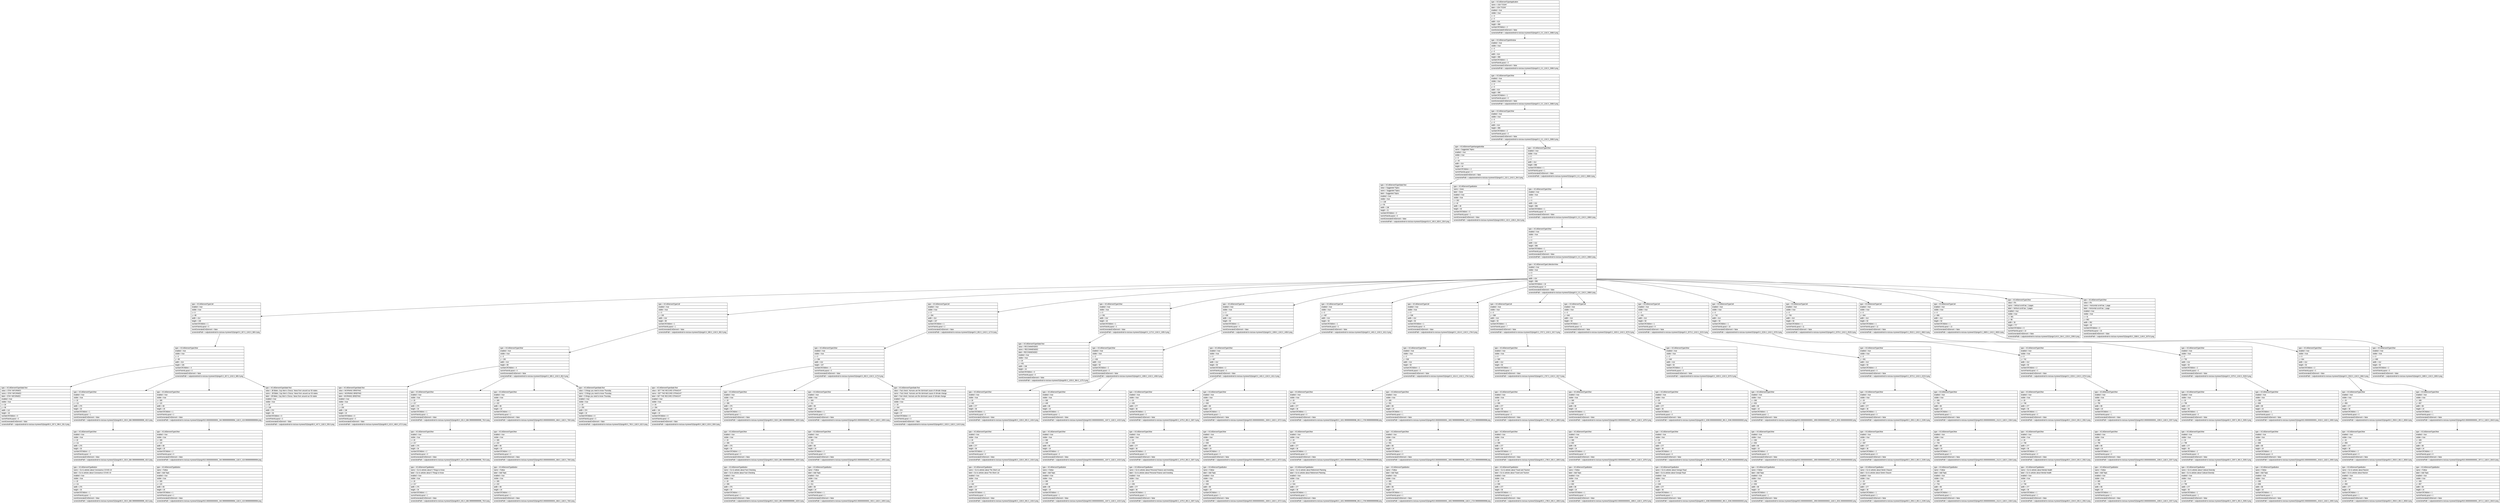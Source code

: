 digraph Layout {

	node [shape=record fontname=Arial];

	0	[label="{type = XCUIElementTypeApplication\l|name = USA TODAY\l|label = USA TODAY\l|enabled = true\l|visible = true\l|x = 0\l|y = 0\l|width = 414\l|height = 896\l|numberOfChildren = 2\l|eventGeneratedOnElement = false \l|screenshotPath = outputs/android-to-ios/usa-mynews/S2/pngs/0.0_0.0_1242.0_2688.0.png\l}"]
	1	[label="{type = XCUIElementTypeWindow\l|enabled = true\l|visible = true\l|x = 0\l|y = 0\l|width = 414\l|height = 896\l|numberOfChildren = 1\l|numInParentLayout = 0\l|eventGeneratedOnElement = false \l|screenshotPath = outputs/android-to-ios/usa-mynews/S2/pngs/0.0_0.0_1242.0_2688.0.png\l}"]
	2	[label="{type = XCUIElementTypeOther\l|enabled = true\l|visible = true\l|x = 0\l|y = 0\l|width = 414\l|height = 896\l|numberOfChildren = 1\l|numInParentLayout = 0\l|eventGeneratedOnElement = false \l|screenshotPath = outputs/android-to-ios/usa-mynews/S2/pngs/0.0_0.0_1242.0_2688.0.png\l}"]
	3	[label="{type = XCUIElementTypeOther\l|enabled = true\l|visible = true\l|x = 0\l|y = 0\l|width = 414\l|height = 896\l|numberOfChildren = 2\l|numInParentLayout = 0\l|eventGeneratedOnElement = false \l|screenshotPath = outputs/android-to-ios/usa-mynews/S2/pngs/0.0_0.0_1242.0_2688.0.png\l}"]
	4	[label="{type = XCUIElementTypeNavigationBar\l|name = Suggested Topics\l|enabled = true\l|visible = true\l|x = 0\l|y = 44\l|width = 414\l|height = 44\l|numberOfChildren = 2\l|numInParentLayout = 0\l|eventGeneratedOnElement = false \l|screenshotPath = outputs/android-to-ios/usa-mynews/S2/pngs/0.0_132.0_1242.0_264.0.png\l}"]
	5	[label="{type = XCUIElementTypeOther\l|enabled = true\l|visible = true\l|x = 0\l|y = 0\l|width = 414\l|height = 896\l|numberOfChildren = 1\l|numInParentLayout = 1\l|eventGeneratedOnElement = false \l|screenshotPath = outputs/android-to-ios/usa-mynews/S2/pngs/0.0_0.0_1242.0_2688.0.png\l}"]
	6	[label="{type = XCUIElementTypeStaticText\l|value = Suggested Topics\l|name = Suggested Topics\l|label = Suggested Topics\l|enabled = true\l|visible = true\l|x = 138\l|y = 55\l|width = 138\l|height = 21\l|numberOfChildren = 0\l|numInParentLayout = 0\l|eventGeneratedOnElement = false \l|screenshotPath = outputs/android-to-ios/usa-mynews/S2/pngs/414.0_165.0_828.0_228.0.png\l}"]
	7	[label="{type = XCUIElementTypeButton\l|name = Done\l|label = Done\l|enabled = true\l|visible = true\l|x = 353\l|y = 44\l|width = 49\l|height = 44\l|numberOfChildren = 0\l|numInParentLayout = 1\l|eventGeneratedOnElement = false \l|screenshotPath = outputs/android-to-ios/usa-mynews/S2/pngs/1059.0_132.0_1206.0_264.0.png\l}"]
	8	[label="{type = XCUIElementTypeOther\l|enabled = true\l|visible = true\l|x = 0\l|y = 0\l|width = 414\l|height = 896\l|numberOfChildren = 1\l|numInParentLayout = 0\l|eventGeneratedOnElement = false \l|screenshotPath = outputs/android-to-ios/usa-mynews/S2/pngs/0.0_0.0_1242.0_2688.0.png\l}"]
	9	[label="{type = XCUIElementTypeOther\l|enabled = true\l|visible = true\l|x = 0\l|y = 0\l|width = 414\l|height = 896\l|numberOfChildren = 1\l|numInParentLayout = 0\l|eventGeneratedOnElement = false \l|screenshotPath = outputs/android-to-ios/usa-mynews/S2/pngs/0.0_0.0_1242.0_2688.0.png\l}"]
	10	[label="{type = XCUIElementTypeCollectionView\l|enabled = true\l|visible = true\l|x = 0\l|y = 0\l|width = 414\l|height = 896\l|numberOfChildren = 16\l|numInParentLayout = 0\l|eventGeneratedOnElement = false \l|screenshotPath = outputs/android-to-ios/usa-mynews/S2/pngs/0.0_0.0_1242.0_2688.0.png\l}"]
	11	[label="{type = XCUIElementTypeCell\l|enabled = true\l|visible = true\l|x = 0\l|y = 89\l|width = 414\l|height = 106\l|numberOfChildren = 1\l|numInParentLayout = 0\l|eventGeneratedOnElement = false \l|screenshotPath = outputs/android-to-ios/usa-mynews/S2/pngs/0.0_267.0_1242.0_585.0.png\l}"]
	12	[label="{type = XCUIElementTypeCell\l|enabled = true\l|visible = true\l|x = 0\l|y = 195\l|width = 414\l|height = 89\l|numberOfChildren = 1\l|numInParentLayout = 1\l|eventGeneratedOnElement = false \l|screenshotPath = outputs/android-to-ios/usa-mynews/S2/pngs/0.0_585.0_1242.0_852.0.png\l}"]
	13	[label="{type = XCUIElementTypeCell\l|enabled = true\l|visible = true\l|x = 0\l|y = 284\l|width = 414\l|height = 107\l|numberOfChildren = 1\l|numInParentLayout = 2\l|eventGeneratedOnElement = false \l|screenshotPath = outputs/android-to-ios/usa-mynews/S2/pngs/0.0_852.0_1242.0_1173.0.png\l}"]
	14	[label="{type = XCUIElementTypeOther\l|enabled = true\l|visible = true\l|x = 0\l|y = 391\l|width = 414\l|height = 44\l|numberOfChildren = 1\l|numInParentLayout = 3\l|eventGeneratedOnElement = false \l|screenshotPath = outputs/android-to-ios/usa-mynews/S2/pngs/0.0_1173.0_1242.0_1305.0.png\l}"]
	15	[label="{type = XCUIElementTypeCell\l|enabled = true\l|visible = true\l|x = 0\l|y = 436\l|width = 414\l|height = 50\l|numberOfChildren = 1\l|numInParentLayout = 4\l|eventGeneratedOnElement = false \l|screenshotPath = outputs/android-to-ios/usa-mynews/S2/pngs/0.0_1308.0_1242.0_1458.0.png\l}"]
	16	[label="{type = XCUIElementTypeCell\l|enabled = true\l|visible = true\l|x = 0\l|y = 487\l|width = 414\l|height = 50\l|numberOfChildren = 1\l|numInParentLayout = 5\l|eventGeneratedOnElement = false \l|screenshotPath = outputs/android-to-ios/usa-mynews/S2/pngs/0.0_1461.0_1242.0_1611.0.png\l}"]
	17	[label="{type = XCUIElementTypeCell\l|enabled = true\l|visible = true\l|x = 0\l|y = 538\l|width = 414\l|height = 50\l|numberOfChildren = 1\l|numInParentLayout = 6\l|eventGeneratedOnElement = false \l|screenshotPath = outputs/android-to-ios/usa-mynews/S2/pngs/0.0_1614.0_1242.0_1764.0.png\l}"]
	18	[label="{type = XCUIElementTypeCell\l|enabled = true\l|visible = true\l|x = 0\l|y = 589\l|width = 414\l|height = 50\l|numberOfChildren = 1\l|numInParentLayout = 7\l|eventGeneratedOnElement = false \l|screenshotPath = outputs/android-to-ios/usa-mynews/S2/pngs/0.0_1767.0_1242.0_1917.0.png\l}"]
	19	[label="{type = XCUIElementTypeCell\l|enabled = true\l|visible = true\l|x = 0\l|y = 640\l|width = 414\l|height = 50\l|numberOfChildren = 1\l|numInParentLayout = 8\l|eventGeneratedOnElement = false \l|screenshotPath = outputs/android-to-ios/usa-mynews/S2/pngs/0.0_1920.0_1242.0_2070.0.png\l}"]
	20	[label="{type = XCUIElementTypeCell\l|enabled = true\l|visible = true\l|x = 0\l|y = 691\l|width = 414\l|height = 50\l|numberOfChildren = 1\l|numInParentLayout = 9\l|eventGeneratedOnElement = false \l|screenshotPath = outputs/android-to-ios/usa-mynews/S2/pngs/0.0_2073.0_1242.0_2223.0.png\l}"]
	21	[label="{type = XCUIElementTypeCell\l|enabled = true\l|visible = true\l|x = 0\l|y = 742\l|width = 414\l|height = 50\l|numberOfChildren = 1\l|numInParentLayout = 10\l|eventGeneratedOnElement = false \l|screenshotPath = outputs/android-to-ios/usa-mynews/S2/pngs/0.0_2226.0_1242.0_2376.0.png\l}"]
	22	[label="{type = XCUIElementTypeCell\l|enabled = true\l|visible = true\l|x = 0\l|y = 793\l|width = 414\l|height = 50\l|numberOfChildren = 1\l|numInParentLayout = 11\l|eventGeneratedOnElement = false \l|screenshotPath = outputs/android-to-ios/usa-mynews/S2/pngs/0.0_2379.0_1242.0_2529.0.png\l}"]
	23	[label="{type = XCUIElementTypeCell\l|enabled = true\l|visible = true\l|x = 0\l|y = 844\l|width = 414\l|height = 50\l|numberOfChildren = 1\l|numInParentLayout = 12\l|eventGeneratedOnElement = false \l|screenshotPath = outputs/android-to-ios/usa-mynews/S2/pngs/0.0_2532.0_1242.0_2682.0.png\l}"]
	24	[label="{type = XCUIElementTypeCell\l|enabled = true\l|visible = true\l|x = 0\l|y = 895\l|width = 414\l|height = 50\l|numberOfChildren = 1\l|numInParentLayout = 13\l|eventGeneratedOnElement = false \l|screenshotPath = outputs/android-to-ios/usa-mynews/S2/pngs/0.0_2685.0_1242.0_2835.0.png\l}"]
	25	[label="{type = XCUIElementTypeOther\l|value = 0%\l|name = Vertical scroll bar, 2 pages\l|label = Vertical scroll bar, 2 pages\l|enabled = true\l|visible = true\l|x = 381\l|y = 88\l|width = 30\l|height = 777\l|numberOfChildren = 0\l|numInParentLayout = 14\l|eventGeneratedOnElement = false \l|screenshotPath = outputs/android-to-ios/usa-mynews/S2/pngs/1143.0_264.0_1233.0_2595.0.png\l}"]
	26	[label="{type = XCUIElementTypeOther\l|value = 0%\l|name = Horizontal scroll bar, 1 page\l|label = Horizontal scroll bar, 1 page\l|enabled = true\l|visible = true\l|x = 31\l|y = 863\l|width = 352\l|height = 30\l|numberOfChildren = 0\l|numInParentLayout = 15\l|eventGeneratedOnElement = false \l|screenshotPath = outputs/android-to-ios/usa-mynews/S2/pngs/93.0_2589.0_1149.0_2679.0.png\l}"]
	27	[label="{type = XCUIElementTypeOther\l|enabled = true\l|visible = true\l|x = 0\l|y = 89\l|width = 414\l|height = 106\l|numberOfChildren = 4\l|numInParentLayout = 0\l|eventGeneratedOnElement = false \l|screenshotPath = outputs/android-to-ios/usa-mynews/S2/pngs/0.0_267.0_1242.0_585.0.png\l}"]
	28	[label="{type = XCUIElementTypeOther\l|enabled = true\l|visible = true\l|x = 0\l|y = 195\l|width = 414\l|height = 89\l|numberOfChildren = 4\l|numInParentLayout = 0\l|eventGeneratedOnElement = false \l|screenshotPath = outputs/android-to-ios/usa-mynews/S2/pngs/0.0_585.0_1242.0_852.0.png\l}"]
	29	[label="{type = XCUIElementTypeOther\l|enabled = true\l|visible = true\l|x = 0\l|y = 284\l|width = 414\l|height = 107\l|numberOfChildren = 4\l|numInParentLayout = 0\l|eventGeneratedOnElement = false \l|screenshotPath = outputs/android-to-ios/usa-mynews/S2/pngs/0.0_852.0_1242.0_1173.0.png\l}"]
	30	[label="{type = XCUIElementTypeStaticText\l|value = RECOMMENDED\l|name = RECOMMENDED\l|label = RECOMMENDED\l|enabled = true\l|visible = true\l|x = 20\l|y = 401\l|width = 108\l|height = 24\l|numberOfChildren = 0\l|numInParentLayout = 0\l|eventGeneratedOnElement = false \l|screenshotPath = outputs/android-to-ios/usa-mynews/S2/pngs/60.0_1203.0_384.0_1275.0.png\l}"]
	31	[label="{type = XCUIElementTypeOther\l|enabled = true\l|visible = true\l|x = 0\l|y = 436\l|width = 414\l|height = 50\l|numberOfChildren = 2\l|numInParentLayout = 0\l|eventGeneratedOnElement = false \l|screenshotPath = outputs/android-to-ios/usa-mynews/S2/pngs/0.0_1308.0_1242.0_1458.0.png\l}"]
	32	[label="{type = XCUIElementTypeOther\l|enabled = true\l|visible = true\l|x = 0\l|y = 487\l|width = 414\l|height = 50\l|numberOfChildren = 2\l|numInParentLayout = 0\l|eventGeneratedOnElement = false \l|screenshotPath = outputs/android-to-ios/usa-mynews/S2/pngs/0.0_1461.0_1242.0_1611.0.png\l}"]
	33	[label="{type = XCUIElementTypeOther\l|enabled = true\l|visible = true\l|x = 0\l|y = 538\l|width = 414\l|height = 50\l|numberOfChildren = 2\l|numInParentLayout = 0\l|eventGeneratedOnElement = false \l|screenshotPath = outputs/android-to-ios/usa-mynews/S2/pngs/0.0_1614.0_1242.0_1764.0.png\l}"]
	34	[label="{type = XCUIElementTypeOther\l|enabled = true\l|visible = true\l|x = 0\l|y = 589\l|width = 414\l|height = 50\l|numberOfChildren = 2\l|numInParentLayout = 0\l|eventGeneratedOnElement = false \l|screenshotPath = outputs/android-to-ios/usa-mynews/S2/pngs/0.0_1767.0_1242.0_1917.0.png\l}"]
	35	[label="{type = XCUIElementTypeOther\l|enabled = true\l|visible = true\l|x = 0\l|y = 640\l|width = 414\l|height = 50\l|numberOfChildren = 2\l|numInParentLayout = 0\l|eventGeneratedOnElement = false \l|screenshotPath = outputs/android-to-ios/usa-mynews/S2/pngs/0.0_1920.0_1242.0_2070.0.png\l}"]
	36	[label="{type = XCUIElementTypeOther\l|enabled = true\l|visible = true\l|x = 0\l|y = 691\l|width = 414\l|height = 50\l|numberOfChildren = 2\l|numInParentLayout = 0\l|eventGeneratedOnElement = false \l|screenshotPath = outputs/android-to-ios/usa-mynews/S2/pngs/0.0_2073.0_1242.0_2223.0.png\l}"]
	37	[label="{type = XCUIElementTypeOther\l|enabled = true\l|visible = true\l|x = 0\l|y = 742\l|width = 414\l|height = 50\l|numberOfChildren = 2\l|numInParentLayout = 0\l|eventGeneratedOnElement = false \l|screenshotPath = outputs/android-to-ios/usa-mynews/S2/pngs/0.0_2226.0_1242.0_2376.0.png\l}"]
	38	[label="{type = XCUIElementTypeOther\l|enabled = true\l|visible = true\l|x = 0\l|y = 793\l|width = 414\l|height = 50\l|numberOfChildren = 2\l|numInParentLayout = 0\l|eventGeneratedOnElement = false \l|screenshotPath = outputs/android-to-ios/usa-mynews/S2/pngs/0.0_2379.0_1242.0_2529.0.png\l}"]
	39	[label="{type = XCUIElementTypeOther\l|enabled = true\l|visible = true\l|x = 0\l|y = 844\l|width = 414\l|height = 50\l|numberOfChildren = 2\l|numInParentLayout = 0\l|eventGeneratedOnElement = false \l|screenshotPath = outputs/android-to-ios/usa-mynews/S2/pngs/0.0_2532.0_1242.0_2682.0.png\l}"]
	40	[label="{type = XCUIElementTypeOther\l|enabled = true\l|visible = true\l|x = 0\l|y = 895\l|width = 414\l|height = 50\l|numberOfChildren = 2\l|numInParentLayout = 0\l|eventGeneratedOnElement = false \l|screenshotPath = outputs/android-to-ios/usa-mynews/S2/pngs/0.0_2685.0_1242.0_2835.0.png\l}"]
	41	[label="{type = XCUIElementTypeStaticText\l|value = STAY INFORMED\l|name = STAY INFORMED\l|label = STAY INFORMED\l|enabled = true\l|visible = true\l|x = 20\l|y = 99\l|width = 112\l|height = 18\l|numberOfChildren = 0\l|numInParentLayout = 0\l|eventGeneratedOnElement = false \l|screenshotPath = outputs/android-to-ios/usa-mynews/S2/pngs/60.0_297.0_396.0_351.0.png\l}"]
	42	[label="{type = XCUIElementTypeOther\l|enabled = true\l|visible = true\l|x = 20\l|y = 111\l|width = 275\l|height = 33\l|numberOfChildren = 1\l|numInParentLayout = 1\l|eventGeneratedOnElement = false \l|screenshotPath = outputs/android-to-ios/usa-mynews/S2/pngs/60.0_333.0_884.9999999999999_432.0.png\l}"]
	43	[label="{type = XCUIElementTypeOther\l|enabled = true\l|visible = true\l|x = 305\l|y = 115\l|width = 89\l|height = 25\l|numberOfChildren = 1\l|numInParentLayout = 2\l|eventGeneratedOnElement = false \l|screenshotPath = outputs/android-to-ios/usa-mynews/S2/pngs/915.0000000000001_344.99999999999994_1182.0_419.99999999999994.png\l}"]
	44	[label="{type = XCUIElementTypeStaticText\l|value = Jill Biden, Gay Men’s Chorus: News from around our 50 states\l|name = Jill Biden, Gay Men’s Chorus: News from around our 50 states\l|label = Jill Biden, Gay Men’s Chorus: News from around our 50 states\l|enabled = true\l|visible = true\l|x = 20\l|y = 149\l|width = 374\l|height = 36\l|numberOfChildren = 0\l|numInParentLayout = 3\l|eventGeneratedOnElement = false \l|screenshotPath = outputs/android-to-ios/usa-mynews/S2/pngs/60.0_447.0_1182.0_555.0.png\l}"]
	45	[label="{type = XCUIElementTypeStaticText\l|value = MORNING BRIEFING\l|name = MORNING BRIEFING\l|label = MORNING BRIEFING\l|enabled = true\l|visible = true\l|x = 20\l|y = 205\l|width = 136\l|height = 19\l|numberOfChildren = 0\l|numInParentLayout = 0\l|eventGeneratedOnElement = false \l|screenshotPath = outputs/android-to-ios/usa-mynews/S2/pngs/60.0_615.0_468.0_672.0.png\l}"]
	46	[label="{type = XCUIElementTypeOther\l|enabled = true\l|visible = true\l|x = 20\l|y = 217\l|width = 275\l|height = 34\l|numberOfChildren = 1\l|numInParentLayout = 1\l|eventGeneratedOnElement = false \l|screenshotPath = outputs/android-to-ios/usa-mynews/S2/pngs/60.0_651.0_884.9999999999999_753.0.png\l}"]
	47	[label="{type = XCUIElementTypeOther\l|enabled = true\l|visible = true\l|x = 305\l|y = 222\l|width = 89\l|height = 24\l|numberOfChildren = 1\l|numInParentLayout = 2\l|eventGeneratedOnElement = false \l|screenshotPath = outputs/android-to-ios/usa-mynews/S2/pngs/915.0000000000001_666.0_1182.0_738.0.png\l}"]
	48	[label="{type = XCUIElementTypeStaticText\l|value = 5 things you need to know Thursday\l|name = 5 things you need to know Thursday\l|label = 5 things you need to know Thursday\l|enabled = true\l|visible = true\l|x = 20\l|y = 255\l|width = 374\l|height = 19\l|numberOfChildren = 0\l|numInParentLayout = 3\l|eventGeneratedOnElement = false \l|screenshotPath = outputs/android-to-ios/usa-mynews/S2/pngs/60.0_765.0_1182.0_822.0.png\l}"]
	49	[label="{type = XCUIElementTypeStaticText\l|value = SET THE RECORD STRAIGHT\l|name = SET THE RECORD STRAIGHT\l|label = SET THE RECORD STRAIGHT\l|enabled = true\l|visible = true\l|x = 20\l|y = 294\l|width = 191\l|height = 19\l|numberOfChildren = 0\l|numInParentLayout = 0\l|eventGeneratedOnElement = false \l|screenshotPath = outputs/android-to-ios/usa-mynews/S2/pngs/60.0_882.0_633.0_939.0.png\l}"]
	50	[label="{type = XCUIElementTypeOther\l|enabled = true\l|visible = true\l|x = 20\l|y = 306\l|width = 275\l|height = 34\l|numberOfChildren = 1\l|numInParentLayout = 1\l|eventGeneratedOnElement = false \l|screenshotPath = outputs/android-to-ios/usa-mynews/S2/pngs/60.0_918.0_884.9999999999999_1020.0.png\l}"]
	51	[label="{type = XCUIElementTypeOther\l|enabled = true\l|visible = true\l|x = 305\l|y = 311\l|width = 89\l|height = 24\l|numberOfChildren = 1\l|numInParentLayout = 2\l|eventGeneratedOnElement = false \l|screenshotPath = outputs/android-to-ios/usa-mynews/S2/pngs/915.0000000000001_933.0_1182.0_1005.0.png\l}"]
	52	[label="{type = XCUIElementTypeStaticText\l|value = Fact check: Humans are the dominant cause of climate change\l|name = Fact check: Humans are the dominant cause of climate change\l|label = Fact check: Humans are the dominant cause of climate change\l|enabled = true\l|visible = true\l|x = 20\l|y = 344\l|width = 374\l|height = 37\l|numberOfChildren = 0\l|numInParentLayout = 3\l|eventGeneratedOnElement = false \l|screenshotPath = outputs/android-to-ios/usa-mynews/S2/pngs/60.0_1032.0_1182.0_1143.0.png\l}"]
	53	[label="{type = XCUIElementTypeOther\l|enabled = true\l|visible = true\l|x = 20\l|y = 442\l|width = 277\l|height = 36\l|numberOfChildren = 1\l|numInParentLayout = 0\l|eventGeneratedOnElement = false \l|screenshotPath = outputs/android-to-ios/usa-mynews/S2/pngs/60.0_1326.0_891.0_1434.0.png\l}"]
	54	[label="{type = XCUIElementTypeOther\l|enabled = true\l|visible = true\l|x = 305\l|y = 449\l|width = 89\l|height = 24\l|numberOfChildren = 1\l|numInParentLayout = 1\l|eventGeneratedOnElement = false \l|screenshotPath = outputs/android-to-ios/usa-mynews/S2/pngs/915.0000000000001_1347.0_1182.0_1419.0.png\l}"]
	55	[label="{type = XCUIElementTypeOther\l|enabled = true\l|visible = true\l|x = 20\l|y = 493\l|width = 277\l|height = 36\l|numberOfChildren = 1\l|numInParentLayout = 0\l|eventGeneratedOnElement = false \l|screenshotPath = outputs/android-to-ios/usa-mynews/S2/pngs/60.0_1479.0_891.0_1587.0.png\l}"]
	56	[label="{type = XCUIElementTypeOther\l|enabled = true\l|visible = true\l|x = 305\l|y = 500\l|width = 89\l|height = 24\l|numberOfChildren = 1\l|numInParentLayout = 1\l|eventGeneratedOnElement = false \l|screenshotPath = outputs/android-to-ios/usa-mynews/S2/pngs/915.0000000000001_1500.0_1182.0_1572.0.png\l}"]
	57	[label="{type = XCUIElementTypeOther\l|enabled = true\l|visible = true\l|x = 20\l|y = 544\l|width = 277\l|height = 36\l|numberOfChildren = 1\l|numInParentLayout = 0\l|eventGeneratedOnElement = false \l|screenshotPath = outputs/android-to-ios/usa-mynews/S2/pngs/60.0_1631.9999999999998_891.0_1739.9999999999998.png\l}"]
	58	[label="{type = XCUIElementTypeOther\l|enabled = true\l|visible = true\l|x = 305\l|y = 551\l|width = 89\l|height = 24\l|numberOfChildren = 1\l|numInParentLayout = 1\l|eventGeneratedOnElement = false \l|screenshotPath = outputs/android-to-ios/usa-mynews/S2/pngs/915.0000000000001_1652.9999999999998_1182.0_1724.9999999999998.png\l}"]
	59	[label="{type = XCUIElementTypeOther\l|enabled = true\l|visible = true\l|x = 20\l|y = 595\l|width = 277\l|height = 36\l|numberOfChildren = 1\l|numInParentLayout = 0\l|eventGeneratedOnElement = false \l|screenshotPath = outputs/android-to-ios/usa-mynews/S2/pngs/60.0_1785.0_891.0_1893.0.png\l}"]
	60	[label="{type = XCUIElementTypeOther\l|enabled = true\l|visible = true\l|x = 305\l|y = 602\l|width = 89\l|height = 24\l|numberOfChildren = 1\l|numInParentLayout = 1\l|eventGeneratedOnElement = false \l|screenshotPath = outputs/android-to-ios/usa-mynews/S2/pngs/915.0000000000001_1806.0_1182.0_1878.0.png\l}"]
	61	[label="{type = XCUIElementTypeOther\l|enabled = true\l|visible = true\l|x = 20\l|y = 646\l|width = 277\l|height = 36\l|numberOfChildren = 1\l|numInParentLayout = 0\l|eventGeneratedOnElement = false \l|screenshotPath = outputs/android-to-ios/usa-mynews/S2/pngs/60.0_1938.0000000000002_891.0_2046.0000000000002.png\l}"]
	62	[label="{type = XCUIElementTypeOther\l|enabled = true\l|visible = true\l|x = 305\l|y = 653\l|width = 89\l|height = 24\l|numberOfChildren = 1\l|numInParentLayout = 1\l|eventGeneratedOnElement = false \l|screenshotPath = outputs/android-to-ios/usa-mynews/S2/pngs/915.0000000000001_1959.0000000000002_1182.0_2031.0000000000002.png\l}"]
	63	[label="{type = XCUIElementTypeOther\l|enabled = true\l|visible = true\l|x = 20\l|y = 697\l|width = 277\l|height = 36\l|numberOfChildren = 1\l|numInParentLayout = 0\l|eventGeneratedOnElement = false \l|screenshotPath = outputs/android-to-ios/usa-mynews/S2/pngs/60.0_2091.0_891.0_2199.0.png\l}"]
	64	[label="{type = XCUIElementTypeOther\l|enabled = true\l|visible = true\l|x = 305\l|y = 704\l|width = 89\l|height = 24\l|numberOfChildren = 1\l|numInParentLayout = 1\l|eventGeneratedOnElement = false \l|screenshotPath = outputs/android-to-ios/usa-mynews/S2/pngs/915.0000000000001_2112.0_1182.0_2184.0.png\l}"]
	65	[label="{type = XCUIElementTypeOther\l|enabled = true\l|visible = true\l|x = 20\l|y = 748\l|width = 277\l|height = 36\l|numberOfChildren = 1\l|numInParentLayout = 0\l|eventGeneratedOnElement = false \l|screenshotPath = outputs/android-to-ios/usa-mynews/S2/pngs/60.0_2244.0_891.0_2352.0.png\l}"]
	66	[label="{type = XCUIElementTypeOther\l|enabled = true\l|visible = true\l|x = 305\l|y = 755\l|width = 89\l|height = 24\l|numberOfChildren = 1\l|numInParentLayout = 1\l|eventGeneratedOnElement = false \l|screenshotPath = outputs/android-to-ios/usa-mynews/S2/pngs/915.0000000000001_2265.0_1182.0_2337.0.png\l}"]
	67	[label="{type = XCUIElementTypeOther\l|enabled = true\l|visible = true\l|x = 20\l|y = 799\l|width = 277\l|height = 36\l|numberOfChildren = 1\l|numInParentLayout = 0\l|eventGeneratedOnElement = false \l|screenshotPath = outputs/android-to-ios/usa-mynews/S2/pngs/60.0_2397.0_891.0_2505.0.png\l}"]
	68	[label="{type = XCUIElementTypeOther\l|enabled = true\l|visible = true\l|x = 305\l|y = 806\l|width = 89\l|height = 24\l|numberOfChildren = 1\l|numInParentLayout = 1\l|eventGeneratedOnElement = false \l|screenshotPath = outputs/android-to-ios/usa-mynews/S2/pngs/915.0000000000001_2418.0_1182.0_2490.0.png\l}"]
	69	[label="{type = XCUIElementTypeOther\l|enabled = true\l|visible = true\l|x = 20\l|y = 850\l|width = 277\l|height = 36\l|numberOfChildren = 1\l|numInParentLayout = 0\l|eventGeneratedOnElement = false \l|screenshotPath = outputs/android-to-ios/usa-mynews/S2/pngs/60.0_2550.0_891.0_2658.0.png\l}"]
	70	[label="{type = XCUIElementTypeOther\l|enabled = true\l|visible = true\l|x = 305\l|y = 857\l|width = 89\l|height = 24\l|numberOfChildren = 1\l|numInParentLayout = 1\l|eventGeneratedOnElement = false \l|screenshotPath = outputs/android-to-ios/usa-mynews/S2/pngs/915.0000000000001_2571.0_1182.0_2643.0.png\l}"]
	71	[label="{type = XCUIElementTypeOther\l|enabled = true\l|visible = true\l|x = 20\l|y = 111\l|width = 275\l|height = 33\l|numberOfChildren = 2\l|numInParentLayout = 0\l|eventGeneratedOnElement = false \l|screenshotPath = outputs/android-to-ios/usa-mynews/S2/pngs/60.0_333.0_884.9999999999999_432.0.png\l}"]
	72	[label="{type = XCUIElementTypeOther\l|enabled = true\l|visible = true\l|x = 305\l|y = 115\l|width = 89\l|height = 25\l|numberOfChildren = 2\l|numInParentLayout = 0\l|eventGeneratedOnElement = false \l|screenshotPath = outputs/android-to-ios/usa-mynews/S2/pngs/915.0000000000001_344.99999999999994_1182.0_419.99999999999994.png\l}"]
	73	[label="{type = XCUIElementTypeOther\l|enabled = true\l|visible = true\l|x = 20\l|y = 217\l|width = 275\l|height = 34\l|numberOfChildren = 2\l|numInParentLayout = 0\l|eventGeneratedOnElement = false \l|screenshotPath = outputs/android-to-ios/usa-mynews/S2/pngs/60.0_651.0_884.9999999999999_753.0.png\l}"]
	74	[label="{type = XCUIElementTypeOther\l|enabled = true\l|visible = true\l|x = 305\l|y = 222\l|width = 89\l|height = 24\l|numberOfChildren = 2\l|numInParentLayout = 0\l|eventGeneratedOnElement = false \l|screenshotPath = outputs/android-to-ios/usa-mynews/S2/pngs/915.0000000000001_666.0_1182.0_738.0.png\l}"]
	75	[label="{type = XCUIElementTypeOther\l|enabled = true\l|visible = true\l|x = 20\l|y = 306\l|width = 275\l|height = 34\l|numberOfChildren = 2\l|numInParentLayout = 0\l|eventGeneratedOnElement = false \l|screenshotPath = outputs/android-to-ios/usa-mynews/S2/pngs/60.0_918.0_884.9999999999999_1020.0.png\l}"]
	76	[label="{type = XCUIElementTypeOther\l|enabled = true\l|visible = true\l|x = 305\l|y = 311\l|width = 89\l|height = 24\l|numberOfChildren = 2\l|numInParentLayout = 0\l|eventGeneratedOnElement = false \l|screenshotPath = outputs/android-to-ios/usa-mynews/S2/pngs/915.0000000000001_933.0_1182.0_1005.0.png\l}"]
	77	[label="{type = XCUIElementTypeOther\l|enabled = true\l|visible = true\l|x = 20\l|y = 442\l|width = 277\l|height = 36\l|numberOfChildren = 2\l|numInParentLayout = 0\l|eventGeneratedOnElement = false \l|screenshotPath = outputs/android-to-ios/usa-mynews/S2/pngs/60.0_1326.0_891.0_1434.0.png\l}"]
	78	[label="{type = XCUIElementTypeOther\l|enabled = true\l|visible = true\l|x = 305\l|y = 449\l|width = 89\l|height = 24\l|numberOfChildren = 2\l|numInParentLayout = 0\l|eventGeneratedOnElement = false \l|screenshotPath = outputs/android-to-ios/usa-mynews/S2/pngs/915.0000000000001_1347.0_1182.0_1419.0.png\l}"]
	79	[label="{type = XCUIElementTypeOther\l|enabled = true\l|visible = true\l|x = 20\l|y = 493\l|width = 277\l|height = 36\l|numberOfChildren = 2\l|numInParentLayout = 0\l|eventGeneratedOnElement = false \l|screenshotPath = outputs/android-to-ios/usa-mynews/S2/pngs/60.0_1479.0_891.0_1587.0.png\l}"]
	80	[label="{type = XCUIElementTypeOther\l|enabled = true\l|visible = true\l|x = 305\l|y = 500\l|width = 89\l|height = 24\l|numberOfChildren = 2\l|numInParentLayout = 0\l|eventGeneratedOnElement = false \l|screenshotPath = outputs/android-to-ios/usa-mynews/S2/pngs/915.0000000000001_1500.0_1182.0_1572.0.png\l}"]
	81	[label="{type = XCUIElementTypeOther\l|enabled = true\l|visible = true\l|x = 20\l|y = 544\l|width = 277\l|height = 36\l|numberOfChildren = 2\l|numInParentLayout = 0\l|eventGeneratedOnElement = false \l|screenshotPath = outputs/android-to-ios/usa-mynews/S2/pngs/60.0_1631.9999999999998_891.0_1739.9999999999998.png\l}"]
	82	[label="{type = XCUIElementTypeOther\l|enabled = true\l|visible = true\l|x = 305\l|y = 551\l|width = 89\l|height = 24\l|numberOfChildren = 2\l|numInParentLayout = 0\l|eventGeneratedOnElement = false \l|screenshotPath = outputs/android-to-ios/usa-mynews/S2/pngs/915.0000000000001_1652.9999999999998_1182.0_1724.9999999999998.png\l}"]
	83	[label="{type = XCUIElementTypeOther\l|enabled = true\l|visible = true\l|x = 20\l|y = 595\l|width = 277\l|height = 36\l|numberOfChildren = 2\l|numInParentLayout = 0\l|eventGeneratedOnElement = false \l|screenshotPath = outputs/android-to-ios/usa-mynews/S2/pngs/60.0_1785.0_891.0_1893.0.png\l}"]
	84	[label="{type = XCUIElementTypeOther\l|enabled = true\l|visible = true\l|x = 305\l|y = 602\l|width = 89\l|height = 24\l|numberOfChildren = 2\l|numInParentLayout = 0\l|eventGeneratedOnElement = false \l|screenshotPath = outputs/android-to-ios/usa-mynews/S2/pngs/915.0000000000001_1806.0_1182.0_1878.0.png\l}"]
	85	[label="{type = XCUIElementTypeOther\l|enabled = true\l|visible = true\l|x = 20\l|y = 646\l|width = 277\l|height = 36\l|numberOfChildren = 2\l|numInParentLayout = 0\l|eventGeneratedOnElement = false \l|screenshotPath = outputs/android-to-ios/usa-mynews/S2/pngs/60.0_1938.0000000000002_891.0_2046.0000000000002.png\l}"]
	86	[label="{type = XCUIElementTypeOther\l|enabled = true\l|visible = true\l|x = 305\l|y = 653\l|width = 89\l|height = 24\l|numberOfChildren = 2\l|numInParentLayout = 0\l|eventGeneratedOnElement = false \l|screenshotPath = outputs/android-to-ios/usa-mynews/S2/pngs/915.0000000000001_1959.0000000000002_1182.0_2031.0000000000002.png\l}"]
	87	[label="{type = XCUIElementTypeOther\l|enabled = true\l|visible = true\l|x = 20\l|y = 697\l|width = 277\l|height = 36\l|numberOfChildren = 2\l|numInParentLayout = 0\l|eventGeneratedOnElement = false \l|screenshotPath = outputs/android-to-ios/usa-mynews/S2/pngs/60.0_2091.0_891.0_2199.0.png\l}"]
	88	[label="{type = XCUIElementTypeOther\l|enabled = true\l|visible = true\l|x = 305\l|y = 704\l|width = 89\l|height = 24\l|numberOfChildren = 2\l|numInParentLayout = 0\l|eventGeneratedOnElement = false \l|screenshotPath = outputs/android-to-ios/usa-mynews/S2/pngs/915.0000000000001_2112.0_1182.0_2184.0.png\l}"]
	89	[label="{type = XCUIElementTypeOther\l|enabled = true\l|visible = true\l|x = 20\l|y = 748\l|width = 277\l|height = 36\l|numberOfChildren = 2\l|numInParentLayout = 0\l|eventGeneratedOnElement = false \l|screenshotPath = outputs/android-to-ios/usa-mynews/S2/pngs/60.0_2244.0_891.0_2352.0.png\l}"]
	90	[label="{type = XCUIElementTypeOther\l|enabled = true\l|visible = true\l|x = 305\l|y = 755\l|width = 89\l|height = 24\l|numberOfChildren = 2\l|numInParentLayout = 0\l|eventGeneratedOnElement = false \l|screenshotPath = outputs/android-to-ios/usa-mynews/S2/pngs/915.0000000000001_2265.0_1182.0_2337.0.png\l}"]
	91	[label="{type = XCUIElementTypeOther\l|enabled = true\l|visible = true\l|x = 20\l|y = 799\l|width = 277\l|height = 36\l|numberOfChildren = 2\l|numInParentLayout = 0\l|eventGeneratedOnElement = false \l|screenshotPath = outputs/android-to-ios/usa-mynews/S2/pngs/60.0_2397.0_891.0_2505.0.png\l}"]
	92	[label="{type = XCUIElementTypeOther\l|enabled = true\l|visible = true\l|x = 305\l|y = 806\l|width = 89\l|height = 24\l|numberOfChildren = 2\l|numInParentLayout = 0\l|eventGeneratedOnElement = false \l|screenshotPath = outputs/android-to-ios/usa-mynews/S2/pngs/915.0000000000001_2418.0_1182.0_2490.0.png\l}"]
	93	[label="{type = XCUIElementTypeOther\l|enabled = true\l|visible = true\l|x = 20\l|y = 850\l|width = 277\l|height = 36\l|numberOfChildren = 2\l|numInParentLayout = 0\l|eventGeneratedOnElement = false \l|screenshotPath = outputs/android-to-ios/usa-mynews/S2/pngs/60.0_2550.0_891.0_2658.0.png\l}"]
	94	[label="{type = XCUIElementTypeOther\l|enabled = true\l|visible = true\l|x = 305\l|y = 857\l|width = 89\l|height = 24\l|numberOfChildren = 2\l|numInParentLayout = 0\l|eventGeneratedOnElement = false \l|screenshotPath = outputs/android-to-ios/usa-mynews/S2/pngs/915.0000000000001_2571.0_1182.0_2643.0.png\l}"]
	95	[label="{type = XCUIElementTypeButton\l|name = Go to articles about Coronavirus COVID-19\l|label = Go to articles about Coronavirus COVID-19\l|enabled = true\l|visible = true\l|x = 20\l|y = 111\l|width = 275\l|height = 33\l|numberOfChildren = 1\l|numInParentLayout = 1\l|eventGeneratedOnElement = false \l|screenshotPath = outputs/android-to-ios/usa-mynews/S2/pngs/60.0_333.0_884.9999999999999_432.0.png\l}"]
	96	[label="{type = XCUIElementTypeButton\l|name = Follow\l|label = Add Topic\l|enabled = true\l|visible = true\l|x = 305\l|y = 115\l|width = 89\l|height = 25\l|numberOfChildren = 1\l|numInParentLayout = 1\l|eventGeneratedOnElement = false \l|screenshotPath = outputs/android-to-ios/usa-mynews/S2/pngs/915.0000000000001_344.99999999999994_1182.0_419.99999999999994.png\l}"]
	97	[label="{type = XCUIElementTypeButton\l|name = Go to articles about 5 Things to Know\l|label = Go to articles about 5 Things to Know\l|enabled = true\l|visible = true\l|x = 20\l|y = 217\l|width = 275\l|height = 34\l|numberOfChildren = 1\l|numInParentLayout = 1\l|eventGeneratedOnElement = false \l|screenshotPath = outputs/android-to-ios/usa-mynews/S2/pngs/60.0_651.0_884.9999999999999_753.0.png\l}"]
	98	[label="{type = XCUIElementTypeButton\l|name = Follow\l|label = Add Topic\l|enabled = true\l|visible = true\l|x = 305\l|y = 222\l|width = 89\l|height = 24\l|numberOfChildren = 1\l|numInParentLayout = 1\l|eventGeneratedOnElement = false \l|screenshotPath = outputs/android-to-ios/usa-mynews/S2/pngs/915.0000000000001_666.0_1182.0_738.0.png\l}"]
	99	[label="{type = XCUIElementTypeButton\l|name = Go to articles about Fact-Checking\l|label = Go to articles about Fact-Checking\l|enabled = true\l|visible = true\l|x = 20\l|y = 306\l|width = 275\l|height = 34\l|numberOfChildren = 1\l|numInParentLayout = 1\l|eventGeneratedOnElement = false \l|screenshotPath = outputs/android-to-ios/usa-mynews/S2/pngs/60.0_918.0_884.9999999999999_1020.0.png\l}"]
	100	[label="{type = XCUIElementTypeButton\l|name = Follow\l|label = Add Topic\l|enabled = true\l|visible = true\l|x = 305\l|y = 311\l|width = 89\l|height = 24\l|numberOfChildren = 1\l|numInParentLayout = 1\l|eventGeneratedOnElement = false \l|screenshotPath = outputs/android-to-ios/usa-mynews/S2/pngs/915.0000000000001_933.0_1182.0_1005.0.png\l}"]
	101	[label="{type = XCUIElementTypeButton\l|name = Go to articles about The Short List\l|label = Go to articles about The Short List\l|enabled = true\l|visible = true\l|x = 20\l|y = 442\l|width = 277\l|height = 36\l|numberOfChildren = 1\l|numInParentLayout = 1\l|eventGeneratedOnElement = false \l|screenshotPath = outputs/android-to-ios/usa-mynews/S2/pngs/60.0_1326.0_891.0_1434.0.png\l}"]
	102	[label="{type = XCUIElementTypeButton\l|name = Follow\l|label = Add Topic\l|enabled = true\l|visible = true\l|x = 305\l|y = 449\l|width = 89\l|height = 24\l|numberOfChildren = 1\l|numInParentLayout = 1\l|eventGeneratedOnElement = false \l|screenshotPath = outputs/android-to-ios/usa-mynews/S2/pngs/915.0000000000001_1347.0_1182.0_1419.0.png\l}"]
	103	[label="{type = XCUIElementTypeButton\l|name = Go to articles about Personal Finance and Investing\l|label = Go to articles about Personal Finance and Investing\l|enabled = true\l|visible = true\l|x = 20\l|y = 493\l|width = 277\l|height = 36\l|numberOfChildren = 1\l|numInParentLayout = 1\l|eventGeneratedOnElement = false \l|screenshotPath = outputs/android-to-ios/usa-mynews/S2/pngs/60.0_1479.0_891.0_1587.0.png\l}"]
	104	[label="{type = XCUIElementTypeButton\l|name = Follow\l|label = Add Topic\l|enabled = true\l|visible = true\l|x = 305\l|y = 500\l|width = 89\l|height = 24\l|numberOfChildren = 1\l|numInParentLayout = 1\l|eventGeneratedOnElement = false \l|screenshotPath = outputs/android-to-ios/usa-mynews/S2/pngs/915.0000000000001_1500.0_1182.0_1572.0.png\l}"]
	105	[label="{type = XCUIElementTypeButton\l|name = Go to articles about Retirement Planning\l|label = Go to articles about Retirement Planning\l|enabled = true\l|visible = true\l|x = 20\l|y = 544\l|width = 277\l|height = 36\l|numberOfChildren = 1\l|numInParentLayout = 1\l|eventGeneratedOnElement = false \l|screenshotPath = outputs/android-to-ios/usa-mynews/S2/pngs/60.0_1631.9999999999998_891.0_1739.9999999999998.png\l}"]
	106	[label="{type = XCUIElementTypeButton\l|name = Follow\l|label = Add Topic\l|enabled = true\l|visible = true\l|x = 305\l|y = 551\l|width = 89\l|height = 24\l|numberOfChildren = 1\l|numInParentLayout = 1\l|eventGeneratedOnElement = false \l|screenshotPath = outputs/android-to-ios/usa-mynews/S2/pngs/915.0000000000001_1652.9999999999998_1182.0_1724.9999999999998.png\l}"]
	107	[label="{type = XCUIElementTypeButton\l|name = Go to articles about Travel and Tourism\l|label = Go to articles about Travel and Tourism\l|enabled = true\l|visible = true\l|x = 20\l|y = 595\l|width = 277\l|height = 36\l|numberOfChildren = 1\l|numInParentLayout = 1\l|eventGeneratedOnElement = false \l|screenshotPath = outputs/android-to-ios/usa-mynews/S2/pngs/60.0_1785.0_891.0_1893.0.png\l}"]
	108	[label="{type = XCUIElementTypeButton\l|name = Follow\l|label = Add Topic\l|enabled = true\l|visible = true\l|x = 305\l|y = 602\l|width = 89\l|height = 24\l|numberOfChildren = 1\l|numInParentLayout = 1\l|eventGeneratedOnElement = false \l|screenshotPath = outputs/android-to-ios/usa-mynews/S2/pngs/915.0000000000001_1806.0_1182.0_1878.0.png\l}"]
	109	[label="{type = XCUIElementTypeButton\l|name = Go to articles about George Floyd\l|label = Go to articles about George Floyd\l|enabled = true\l|visible = true\l|x = 20\l|y = 646\l|width = 277\l|height = 36\l|numberOfChildren = 1\l|numInParentLayout = 1\l|eventGeneratedOnElement = false \l|screenshotPath = outputs/android-to-ios/usa-mynews/S2/pngs/60.0_1938.0000000000002_891.0_2046.0000000000002.png\l}"]
	110	[label="{type = XCUIElementTypeButton\l|name = Follow\l|label = Add Topic\l|enabled = true\l|visible = true\l|x = 305\l|y = 653\l|width = 89\l|height = 24\l|numberOfChildren = 1\l|numInParentLayout = 1\l|eventGeneratedOnElement = false \l|screenshotPath = outputs/android-to-ios/usa-mynews/S2/pngs/915.0000000000001_1959.0000000000002_1182.0_2031.0000000000002.png\l}"]
	111	[label="{type = XCUIElementTypeButton\l|name = Go to articles about Derek Chauvin\l|label = Go to articles about Derek Chauvin\l|enabled = true\l|visible = true\l|x = 20\l|y = 697\l|width = 277\l|height = 36\l|numberOfChildren = 1\l|numInParentLayout = 1\l|eventGeneratedOnElement = false \l|screenshotPath = outputs/android-to-ios/usa-mynews/S2/pngs/60.0_2091.0_891.0_2199.0.png\l}"]
	112	[label="{type = XCUIElementTypeButton\l|name = Follow\l|label = Add Topic\l|enabled = true\l|visible = true\l|x = 305\l|y = 704\l|width = 89\l|height = 24\l|numberOfChildren = 1\l|numInParentLayout = 1\l|eventGeneratedOnElement = false \l|screenshotPath = outputs/android-to-ios/usa-mynews/S2/pngs/915.0000000000001_2112.0_1182.0_2184.0.png\l}"]
	113	[label="{type = XCUIElementTypeButton\l|name = Go to articles about Mental Health\l|label = Go to articles about Mental Health\l|enabled = true\l|visible = true\l|x = 20\l|y = 748\l|width = 277\l|height = 36\l|numberOfChildren = 1\l|numInParentLayout = 1\l|eventGeneratedOnElement = false \l|screenshotPath = outputs/android-to-ios/usa-mynews/S2/pngs/60.0_2244.0_891.0_2352.0.png\l}"]
	114	[label="{type = XCUIElementTypeButton\l|name = Follow\l|label = Add Topic\l|enabled = true\l|visible = true\l|x = 305\l|y = 755\l|width = 89\l|height = 24\l|numberOfChildren = 1\l|numInParentLayout = 1\l|eventGeneratedOnElement = false \l|screenshotPath = outputs/android-to-ios/usa-mynews/S2/pngs/915.0000000000001_2265.0_1182.0_2337.0.png\l}"]
	115	[label="{type = XCUIElementTypeButton\l|name = Go to articles about Cultural Diversity\l|label = Go to articles about Cultural Diversity\l|enabled = true\l|visible = true\l|x = 20\l|y = 799\l|width = 277\l|height = 36\l|numberOfChildren = 1\l|numInParentLayout = 1\l|eventGeneratedOnElement = false \l|screenshotPath = outputs/android-to-ios/usa-mynews/S2/pngs/60.0_2397.0_891.0_2505.0.png\l}"]
	116	[label="{type = XCUIElementTypeButton\l|name = Follow\l|label = Add Topic\l|enabled = true\l|visible = true\l|x = 305\l|y = 806\l|width = 89\l|height = 24\l|numberOfChildren = 1\l|numInParentLayout = 1\l|eventGeneratedOnElement = false \l|screenshotPath = outputs/android-to-ios/usa-mynews/S2/pngs/915.0000000000001_2418.0_1182.0_2490.0.png\l}"]
	117	[label="{type = XCUIElementTypeButton\l|name = Go to articles about Racism\l|label = Go to articles about Racism\l|enabled = true\l|visible = true\l|x = 20\l|y = 850\l|width = 277\l|height = 36\l|numberOfChildren = 1\l|numInParentLayout = 1\l|eventGeneratedOnElement = false \l|screenshotPath = outputs/android-to-ios/usa-mynews/S2/pngs/60.0_2550.0_891.0_2658.0.png\l}"]
	118	[label="{type = XCUIElementTypeButton\l|name = Follow\l|label = Add Topic\l|enabled = true\l|visible = true\l|x = 305\l|y = 857\l|width = 89\l|height = 24\l|numberOfChildren = 1\l|numInParentLayout = 1\l|eventGeneratedOnElement = false \l|screenshotPath = outputs/android-to-ios/usa-mynews/S2/pngs/915.0000000000001_2571.0_1182.0_2643.0.png\l}"]


	0 -> 1
	1 -> 2
	2 -> 3
	3 -> 4
	3 -> 5
	4 -> 6
	4 -> 7
	5 -> 8
	8 -> 9
	9 -> 10
	10 -> 11
	10 -> 12
	10 -> 13
	10 -> 14
	10 -> 15
	10 -> 16
	10 -> 17
	10 -> 18
	10 -> 19
	10 -> 20
	10 -> 21
	10 -> 22
	10 -> 23
	10 -> 24
	10 -> 25
	10 -> 26
	11 -> 27
	12 -> 28
	13 -> 29
	14 -> 30
	15 -> 31
	16 -> 32
	17 -> 33
	18 -> 34
	19 -> 35
	20 -> 36
	21 -> 37
	22 -> 38
	23 -> 39
	24 -> 40
	27 -> 41
	27 -> 42
	27 -> 43
	27 -> 44
	28 -> 45
	28 -> 46
	28 -> 47
	28 -> 48
	29 -> 49
	29 -> 50
	29 -> 51
	29 -> 52
	31 -> 53
	31 -> 54
	32 -> 55
	32 -> 56
	33 -> 57
	33 -> 58
	34 -> 59
	34 -> 60
	35 -> 61
	35 -> 62
	36 -> 63
	36 -> 64
	37 -> 65
	37 -> 66
	38 -> 67
	38 -> 68
	39 -> 69
	39 -> 70
	42 -> 71
	43 -> 72
	46 -> 73
	47 -> 74
	50 -> 75
	51 -> 76
	53 -> 77
	54 -> 78
	55 -> 79
	56 -> 80
	57 -> 81
	58 -> 82
	59 -> 83
	60 -> 84
	61 -> 85
	62 -> 86
	63 -> 87
	64 -> 88
	65 -> 89
	66 -> 90
	67 -> 91
	68 -> 92
	69 -> 93
	70 -> 94
	71 -> 95
	72 -> 96
	73 -> 97
	74 -> 98
	75 -> 99
	76 -> 100
	77 -> 101
	78 -> 102
	79 -> 103
	80 -> 104
	81 -> 105
	82 -> 106
	83 -> 107
	84 -> 108
	85 -> 109
	86 -> 110
	87 -> 111
	88 -> 112
	89 -> 113
	90 -> 114
	91 -> 115
	92 -> 116
	93 -> 117
	94 -> 118


}